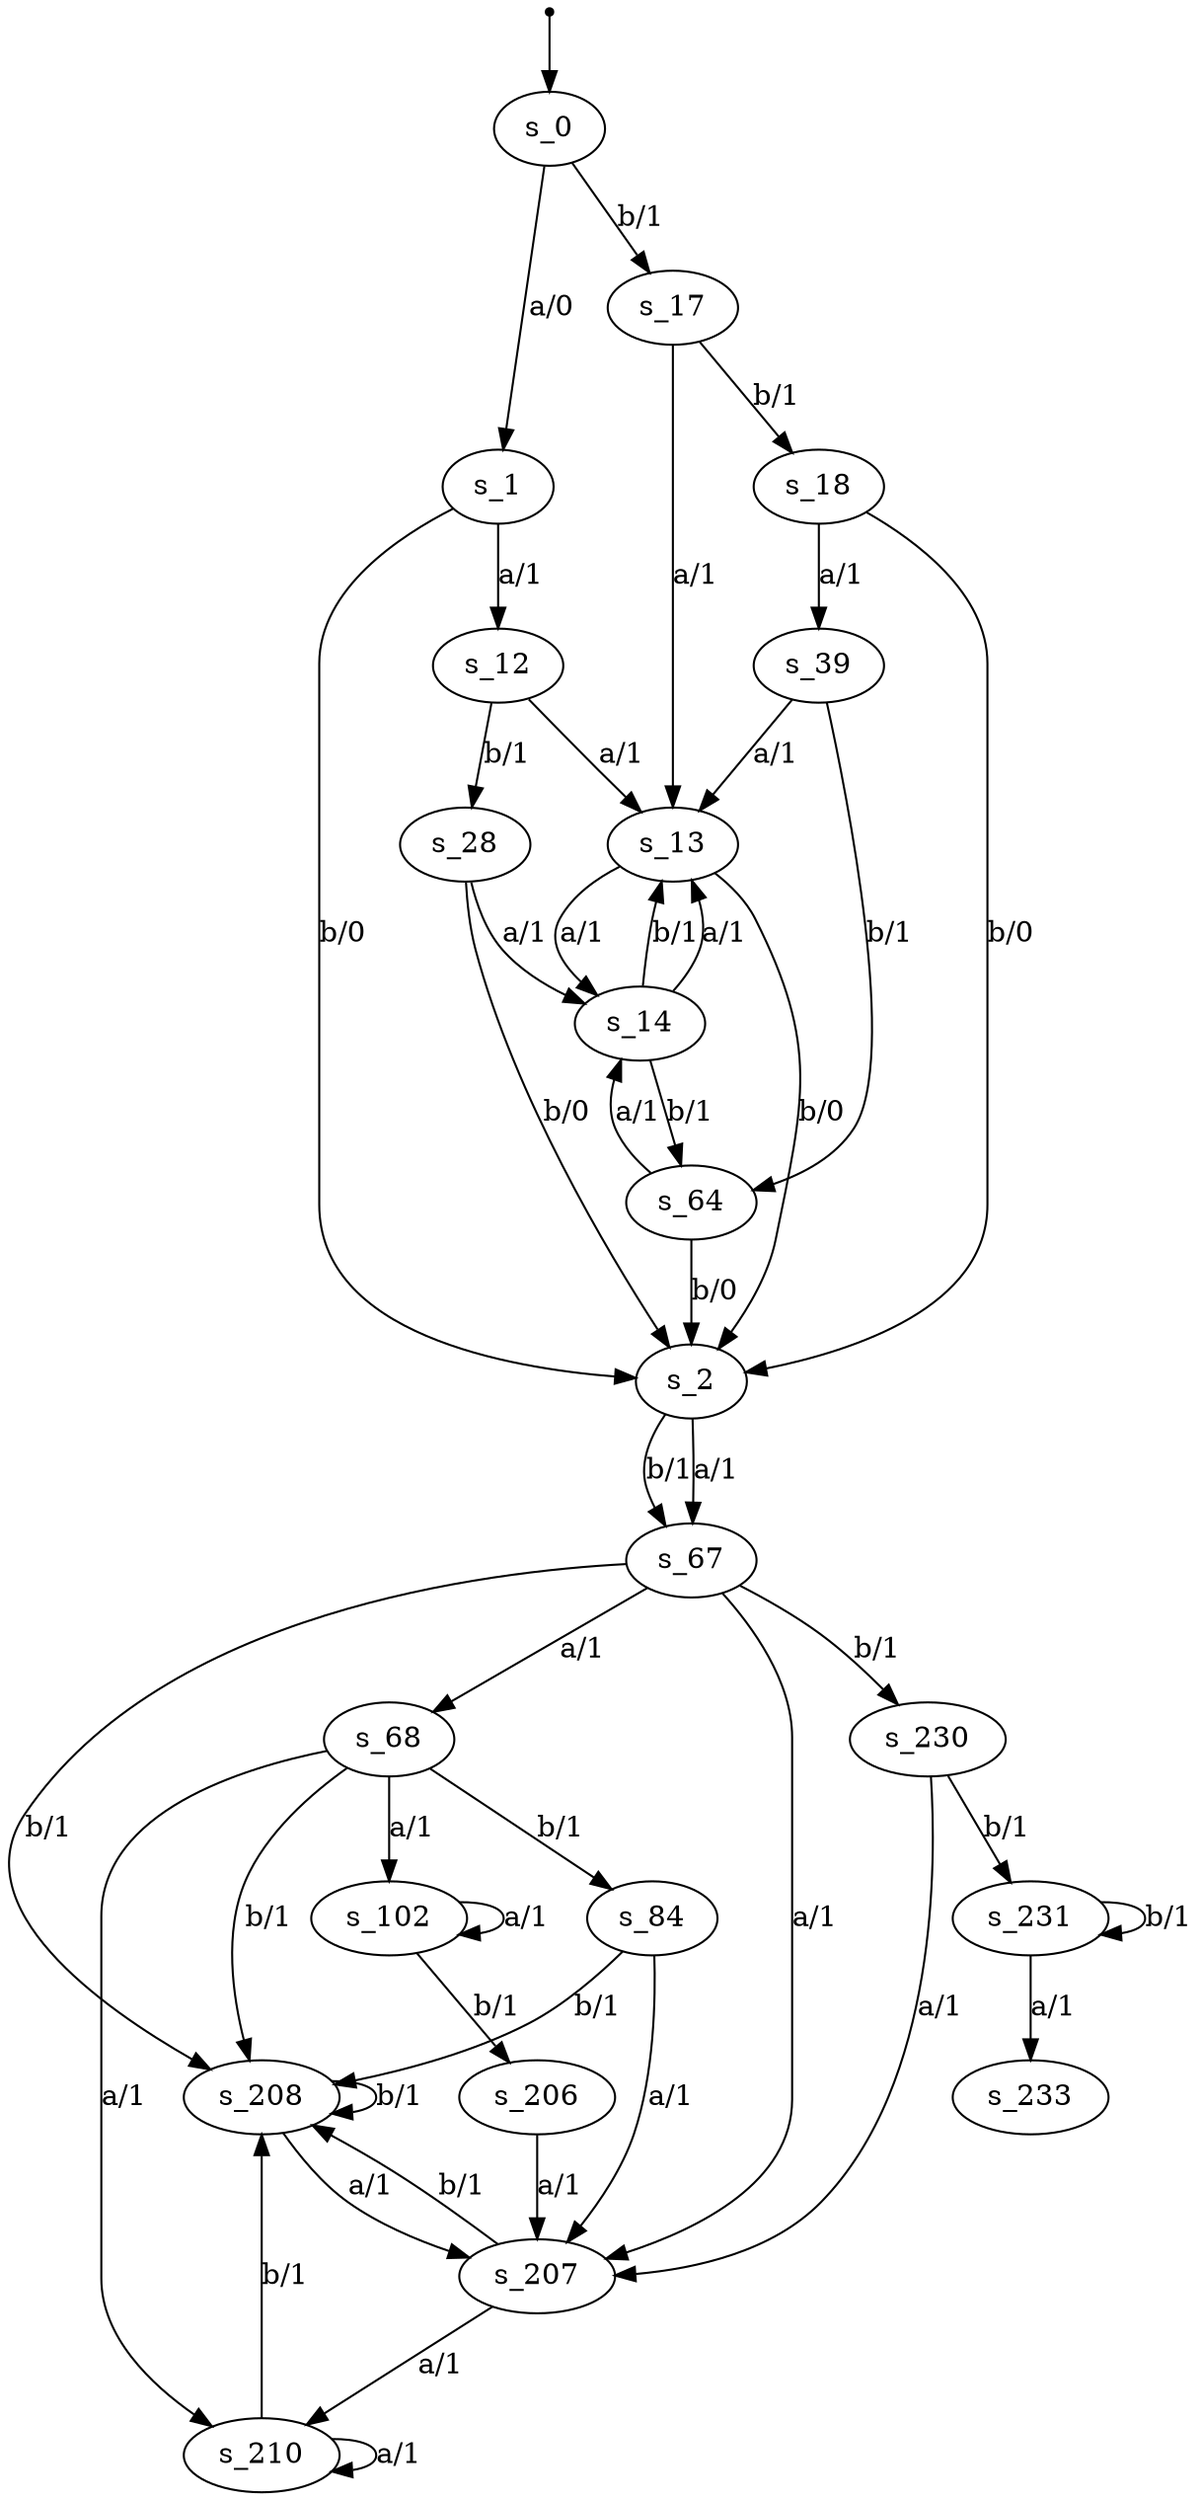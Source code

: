 digraph fsm {
	s_0 [root=true]
	s_1
	s_2
	s_67
	s_208
	s_207
	s_210
	s_68
	s_102
	s_206
	s_12
	s_13
	s_14
	s_230
	s_84
	s_231
	s_233
	s_28
	s_17
	s_18
	s_39
	s_64
	qi [shape = point]
	qi -> s_0
	s_0 -> s_1 [label="a/0"]
	s_1 -> s_2 [label="b/0"]
	s_2 -> s_67 [label="b/1"]
	s_67 -> s_208 [label="b/1"]
	s_208 -> s_207 [label="a/1"]
	s_207 -> s_208 [label="b/1"]
	s_207 -> s_210 [label="a/1"]
	s_210 -> s_210 [label="a/1"]
	s_208 -> s_208 [label="b/1"]
	s_67 -> s_207 [label="a/1"]
	s_210 -> s_208 [label="b/1"]
	s_2 -> s_67 [label="a/1"]
	s_67 -> s_68 [label="a/1"]
	s_68 -> s_208 [label="b/1"]
	s_68 -> s_102 [label="a/1"]
	s_102 -> s_102 [label="a/1"]
	s_102 -> s_206 [label="b/1"]
	s_206 -> s_207 [label="a/1"]
	s_1 -> s_12 [label="a/1"]
	s_12 -> s_13 [label="a/1"]
	s_13 -> s_14 [label="a/1"]
	s_14 -> s_13 [label="b/1"]
	s_13 -> s_2 [label="b/0"]
	s_67 -> s_230 [label="b/1"]
	s_230 -> s_207 [label="a/1"]
	s_14 -> s_13 [label="a/1"]
	s_68 -> s_84 [label="b/1"]
	s_84 -> s_207 [label="a/1"]
	s_230 -> s_231 [label="b/1"]
	s_231 -> s_231 [label="b/1"]
	s_231 -> s_233 [label="a/1"]
	s_12 -> s_28 [label="b/1"]
	s_28 -> s_2 [label="b/0"]
	s_68 -> s_210 [label="a/1"]
	s_28 -> s_14 [label="a/1"]
	s_0 -> s_17 [label="b/1"]
	s_17 -> s_18 [label="b/1"]
	s_18 -> s_2 [label="b/0"]
	s_84 -> s_208 [label="b/1"]
	s_18 -> s_39 [label="a/1"]
	s_39 -> s_13 [label="a/1"]
	s_39 -> s_64 [label="b/1"]
	s_64 -> s_2 [label="b/0"]
	s_64 -> s_14 [label="a/1"]
	s_17 -> s_13 [label="a/1"]
	s_14 -> s_64 [label="b/1"]
}